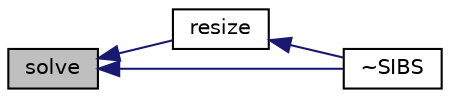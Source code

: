 digraph "solve"
{
  bgcolor="transparent";
  edge [fontname="Helvetica",fontsize="10",labelfontname="Helvetica",labelfontsize="10"];
  node [fontname="Helvetica",fontsize="10",shape=record];
  rankdir="LR";
  Node194 [label="solve",height=0.2,width=0.4,color="black", fillcolor="grey75", style="filled", fontcolor="black"];
  Node194 -> Node195 [dir="back",color="midnightblue",fontsize="10",style="solid",fontname="Helvetica"];
  Node195 [label="resize",height=0.2,width=0.4,color="black",URL="$a26733.html#a6f8c40b3cee982c73152b661f079e3c4",tooltip="Resize the ODE solver. "];
  Node195 -> Node196 [dir="back",color="midnightblue",fontsize="10",style="solid",fontname="Helvetica"];
  Node196 [label="~SIBS",height=0.2,width=0.4,color="black",URL="$a26733.html#a4173a1e9a16e2c1aa24d8fa931cf260f",tooltip="Destructor. "];
  Node194 -> Node196 [dir="back",color="midnightblue",fontsize="10",style="solid",fontname="Helvetica"];
}
